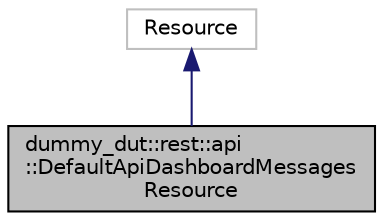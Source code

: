 digraph "dummy_dut::rest::api::DefaultApiDashboardMessagesResource"
{
 // LATEX_PDF_SIZE
  edge [fontname="Helvetica",fontsize="10",labelfontname="Helvetica",labelfontsize="10"];
  node [fontname="Helvetica",fontsize="10",shape=record];
  Node1 [label="dummy_dut::rest::api\l::DefaultApiDashboardMessages\lResource",height=0.2,width=0.4,color="black", fillcolor="grey75", style="filled", fontcolor="black",tooltip="Open message stream to receive new messages continuously"];
  Node2 -> Node1 [dir="back",color="midnightblue",fontsize="10",style="solid",fontname="Helvetica"];
  Node2 [label="Resource",height=0.2,width=0.4,color="grey75", fillcolor="white", style="filled",tooltip=" "];
}
